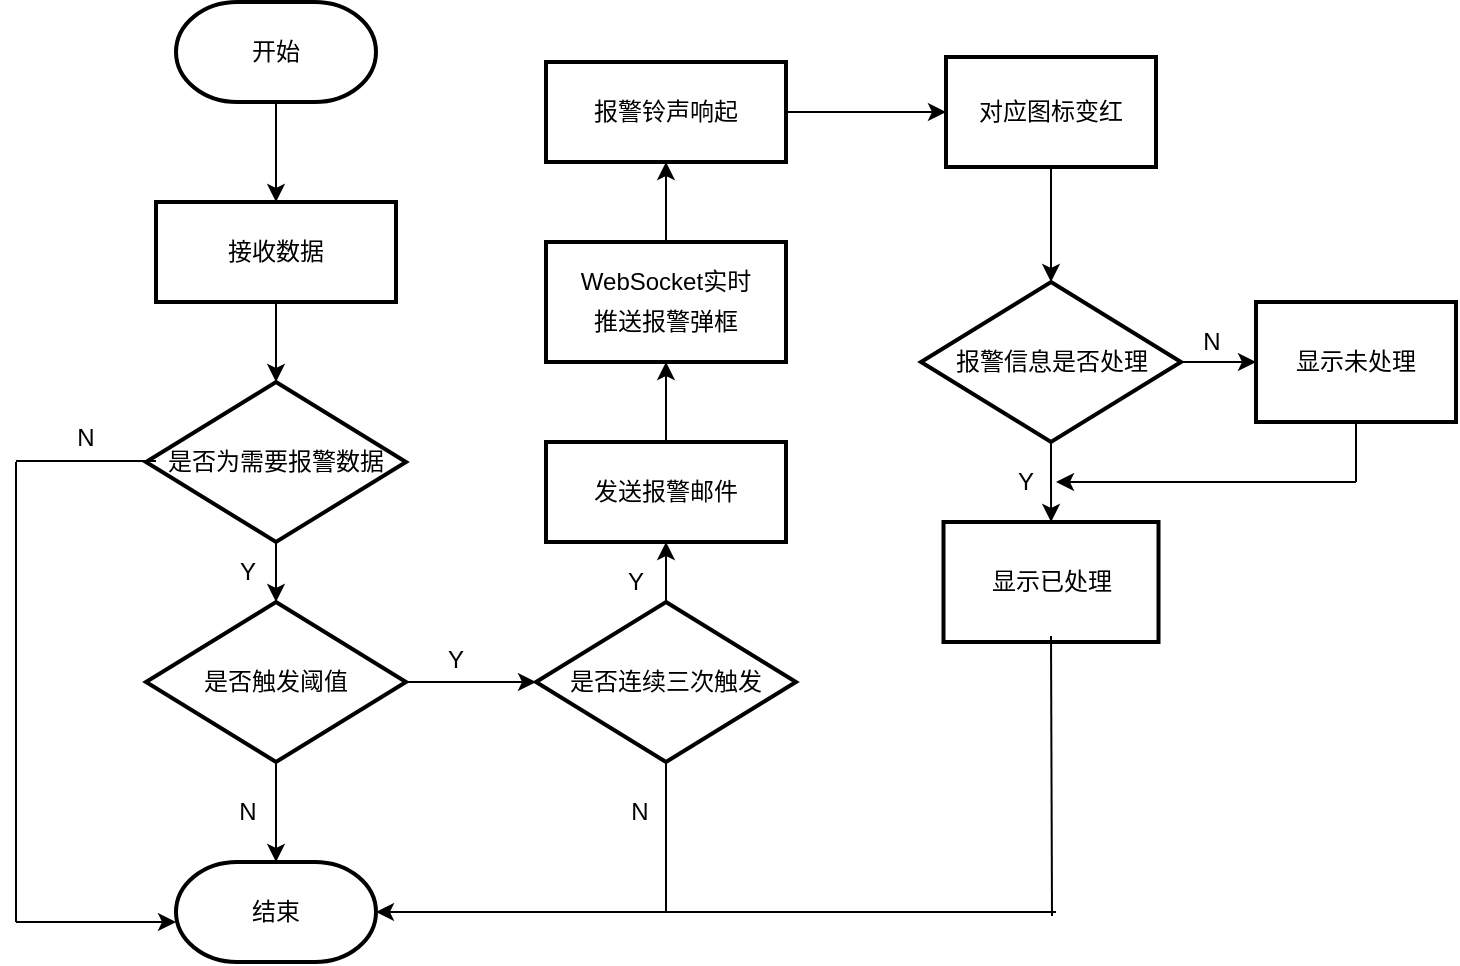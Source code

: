 <mxfile version="26.2.14">
  <diagram name="第 1 页" id="sS53NXLEoRzRVVWsUUTI">
    <mxGraphModel dx="1500" dy="826" grid="1" gridSize="10" guides="1" tooltips="1" connect="1" arrows="1" fold="1" page="1" pageScale="1" pageWidth="827" pageHeight="1169" math="0" shadow="0">
      <root>
        <mxCell id="0" />
        <mxCell id="1" parent="0" />
        <mxCell id="_wLn5ls_Q7rBs55Hm41x-3" value="" style="edgeStyle=orthogonalEdgeStyle;rounded=0;orthogonalLoop=1;jettySize=auto;html=1;" edge="1" parent="1" source="_wLn5ls_Q7rBs55Hm41x-1" target="_wLn5ls_Q7rBs55Hm41x-2">
          <mxGeometry relative="1" as="geometry" />
        </mxCell>
        <mxCell id="_wLn5ls_Q7rBs55Hm41x-1" value="开始" style="strokeWidth=2;html=1;shape=mxgraph.flowchart.terminator;whiteSpace=wrap;" vertex="1" parent="1">
          <mxGeometry x="180" y="230" width="100" height="50" as="geometry" />
        </mxCell>
        <mxCell id="_wLn5ls_Q7rBs55Hm41x-5" value="" style="edgeStyle=orthogonalEdgeStyle;rounded=0;orthogonalLoop=1;jettySize=auto;html=1;" edge="1" parent="1" source="_wLn5ls_Q7rBs55Hm41x-2" target="_wLn5ls_Q7rBs55Hm41x-4">
          <mxGeometry relative="1" as="geometry" />
        </mxCell>
        <mxCell id="_wLn5ls_Q7rBs55Hm41x-2" value="接收数据" style="whiteSpace=wrap;html=1;strokeWidth=2;" vertex="1" parent="1">
          <mxGeometry x="170" y="330" width="120" height="50" as="geometry" />
        </mxCell>
        <mxCell id="_wLn5ls_Q7rBs55Hm41x-7" value="" style="edgeStyle=orthogonalEdgeStyle;rounded=0;orthogonalLoop=1;jettySize=auto;html=1;" edge="1" parent="1" source="_wLn5ls_Q7rBs55Hm41x-4" target="_wLn5ls_Q7rBs55Hm41x-6">
          <mxGeometry relative="1" as="geometry" />
        </mxCell>
        <mxCell id="_wLn5ls_Q7rBs55Hm41x-4" value="&lt;p class=&quot;MsoNormal&quot;&gt;&lt;font style=&quot;&quot;&gt;是否为需要报警数据&lt;/font&gt;&lt;/p&gt;" style="rhombus;whiteSpace=wrap;html=1;strokeWidth=2;" vertex="1" parent="1">
          <mxGeometry x="165" y="420" width="130" height="80" as="geometry" />
        </mxCell>
        <mxCell id="_wLn5ls_Q7rBs55Hm41x-9" value="" style="edgeStyle=orthogonalEdgeStyle;rounded=0;orthogonalLoop=1;jettySize=auto;html=1;" edge="1" parent="1" source="_wLn5ls_Q7rBs55Hm41x-6" target="_wLn5ls_Q7rBs55Hm41x-8">
          <mxGeometry relative="1" as="geometry" />
        </mxCell>
        <mxCell id="_wLn5ls_Q7rBs55Hm41x-13" style="edgeStyle=orthogonalEdgeStyle;rounded=0;orthogonalLoop=1;jettySize=auto;html=1;" edge="1" parent="1" source="_wLn5ls_Q7rBs55Hm41x-6" target="_wLn5ls_Q7rBs55Hm41x-12">
          <mxGeometry relative="1" as="geometry" />
        </mxCell>
        <mxCell id="_wLn5ls_Q7rBs55Hm41x-6" value="&lt;p class=&quot;MsoNormal&quot;&gt;&lt;font face=&quot;Helvetica&quot; style=&quot;&quot;&gt;是否触发阈值&lt;/font&gt;&lt;/p&gt;" style="rhombus;whiteSpace=wrap;html=1;strokeWidth=2;" vertex="1" parent="1">
          <mxGeometry x="165" y="530" width="130" height="80" as="geometry" />
        </mxCell>
        <mxCell id="_wLn5ls_Q7rBs55Hm41x-23" value="" style="edgeStyle=orthogonalEdgeStyle;rounded=0;orthogonalLoop=1;jettySize=auto;html=1;" edge="1" parent="1" source="_wLn5ls_Q7rBs55Hm41x-8" target="_wLn5ls_Q7rBs55Hm41x-22">
          <mxGeometry relative="1" as="geometry" />
        </mxCell>
        <mxCell id="_wLn5ls_Q7rBs55Hm41x-8" value="&lt;p class=&quot;MsoNormal&quot;&gt;&lt;font style=&quot;&quot;&gt;是否连续三次触发&lt;/font&gt;&lt;/p&gt;" style="rhombus;whiteSpace=wrap;html=1;strokeWidth=2;" vertex="1" parent="1">
          <mxGeometry x="360" y="530" width="130" height="80" as="geometry" />
        </mxCell>
        <mxCell id="_wLn5ls_Q7rBs55Hm41x-12" value="结束" style="strokeWidth=2;html=1;shape=mxgraph.flowchart.terminator;whiteSpace=wrap;" vertex="1" parent="1">
          <mxGeometry x="180" y="660" width="100" height="50" as="geometry" />
        </mxCell>
        <mxCell id="_wLn5ls_Q7rBs55Hm41x-14" style="edgeStyle=orthogonalEdgeStyle;rounded=0;orthogonalLoop=1;jettySize=auto;html=1;exitX=0.5;exitY=1;exitDx=0;exitDy=0;entryX=1;entryY=0.5;entryDx=0;entryDy=0;entryPerimeter=0;" edge="1" parent="1" source="_wLn5ls_Q7rBs55Hm41x-8" target="_wLn5ls_Q7rBs55Hm41x-12">
          <mxGeometry relative="1" as="geometry" />
        </mxCell>
        <mxCell id="_wLn5ls_Q7rBs55Hm41x-19" value="" style="endArrow=none;html=1;rounded=0;" edge="1" parent="1">
          <mxGeometry width="50" height="50" relative="1" as="geometry">
            <mxPoint x="100" y="459.5" as="sourcePoint" />
            <mxPoint x="170" y="459.5" as="targetPoint" />
          </mxGeometry>
        </mxCell>
        <mxCell id="_wLn5ls_Q7rBs55Hm41x-20" value="" style="endArrow=none;html=1;rounded=0;" edge="1" parent="1">
          <mxGeometry width="50" height="50" relative="1" as="geometry">
            <mxPoint x="100" y="690" as="sourcePoint" />
            <mxPoint x="100" y="460" as="targetPoint" />
          </mxGeometry>
        </mxCell>
        <mxCell id="_wLn5ls_Q7rBs55Hm41x-21" value="" style="endArrow=classic;html=1;rounded=0;" edge="1" parent="1">
          <mxGeometry width="50" height="50" relative="1" as="geometry">
            <mxPoint x="100" y="690" as="sourcePoint" />
            <mxPoint x="180" y="690" as="targetPoint" />
          </mxGeometry>
        </mxCell>
        <mxCell id="_wLn5ls_Q7rBs55Hm41x-25" value="" style="edgeStyle=orthogonalEdgeStyle;rounded=0;orthogonalLoop=1;jettySize=auto;html=1;" edge="1" parent="1" source="_wLn5ls_Q7rBs55Hm41x-22" target="_wLn5ls_Q7rBs55Hm41x-24">
          <mxGeometry relative="1" as="geometry" />
        </mxCell>
        <mxCell id="_wLn5ls_Q7rBs55Hm41x-22" value="&lt;p class=&quot;MsoNormal&quot;&gt;&lt;font face=&quot;Helvetica&quot; style=&quot;&quot;&gt;发送报警邮件&lt;/font&gt;&lt;span style=&quot;mso-spacerun:&#39;yes&#39;;font-family:宋体;mso-ascii-font-family:Calibri;&lt;br/&gt;mso-hansi-font-family:Calibri;mso-bidi-font-family:&#39;Times New Roman&#39;;font-size:10.5pt;&lt;br/&gt;mso-font-kerning:1.0pt;&quot;&gt;&lt;/span&gt;&lt;/p&gt;" style="whiteSpace=wrap;html=1;strokeWidth=2;" vertex="1" parent="1">
          <mxGeometry x="365" y="450" width="120" height="50" as="geometry" />
        </mxCell>
        <mxCell id="_wLn5ls_Q7rBs55Hm41x-27" value="" style="edgeStyle=orthogonalEdgeStyle;rounded=0;orthogonalLoop=1;jettySize=auto;html=1;" edge="1" parent="1" source="_wLn5ls_Q7rBs55Hm41x-24" target="_wLn5ls_Q7rBs55Hm41x-26">
          <mxGeometry relative="1" as="geometry" />
        </mxCell>
        <mxCell id="_wLn5ls_Q7rBs55Hm41x-24" value="&lt;div style=&quot;line-height: 60%;&quot;&gt;&lt;p class=&quot;MsoNormal&quot;&gt;&lt;font face=&quot;Helvetica&quot;&gt;&lt;font&gt;WebSocket&lt;/font&gt;&lt;font&gt;实时&lt;/font&gt;&lt;/font&gt;&lt;/p&gt;&lt;p class=&quot;MsoNormal&quot;&gt;&lt;font face=&quot;Helvetica&quot;&gt;&lt;font&gt;推送报警弹框&lt;/font&gt;&lt;/font&gt;&lt;/p&gt;&lt;/div&gt;" style="whiteSpace=wrap;html=1;strokeWidth=2;" vertex="1" parent="1">
          <mxGeometry x="365" y="350" width="120" height="60" as="geometry" />
        </mxCell>
        <mxCell id="_wLn5ls_Q7rBs55Hm41x-29" value="" style="edgeStyle=orthogonalEdgeStyle;rounded=0;orthogonalLoop=1;jettySize=auto;html=1;" edge="1" parent="1" source="_wLn5ls_Q7rBs55Hm41x-26" target="_wLn5ls_Q7rBs55Hm41x-28">
          <mxGeometry relative="1" as="geometry" />
        </mxCell>
        <mxCell id="_wLn5ls_Q7rBs55Hm41x-26" value="&lt;p class=&quot;MsoNormal&quot;&gt;&lt;font face=&quot;Helvetica&quot; style=&quot;&quot;&gt;报警铃声响起&lt;/font&gt;&lt;/p&gt;" style="whiteSpace=wrap;html=1;strokeWidth=2;" vertex="1" parent="1">
          <mxGeometry x="365" y="260" width="120" height="50" as="geometry" />
        </mxCell>
        <mxCell id="_wLn5ls_Q7rBs55Hm41x-31" value="" style="edgeStyle=orthogonalEdgeStyle;rounded=0;orthogonalLoop=1;jettySize=auto;html=1;" edge="1" parent="1" source="_wLn5ls_Q7rBs55Hm41x-28" target="_wLn5ls_Q7rBs55Hm41x-30">
          <mxGeometry relative="1" as="geometry" />
        </mxCell>
        <mxCell id="_wLn5ls_Q7rBs55Hm41x-28" value="&lt;p class=&quot;MsoNormal&quot;&gt;&lt;font style=&quot;&quot;&gt;对应图标变红&lt;/font&gt;&lt;/p&gt;" style="whiteSpace=wrap;html=1;strokeWidth=2;" vertex="1" parent="1">
          <mxGeometry x="565" y="257.5" width="105" height="55" as="geometry" />
        </mxCell>
        <mxCell id="_wLn5ls_Q7rBs55Hm41x-33" value="" style="edgeStyle=orthogonalEdgeStyle;rounded=0;orthogonalLoop=1;jettySize=auto;html=1;" edge="1" parent="1" source="_wLn5ls_Q7rBs55Hm41x-30" target="_wLn5ls_Q7rBs55Hm41x-32">
          <mxGeometry relative="1" as="geometry" />
        </mxCell>
        <mxCell id="_wLn5ls_Q7rBs55Hm41x-35" value="" style="edgeStyle=orthogonalEdgeStyle;rounded=0;orthogonalLoop=1;jettySize=auto;html=1;" edge="1" parent="1" source="_wLn5ls_Q7rBs55Hm41x-30" target="_wLn5ls_Q7rBs55Hm41x-34">
          <mxGeometry relative="1" as="geometry" />
        </mxCell>
        <mxCell id="_wLn5ls_Q7rBs55Hm41x-30" value="&lt;p class=&quot;MsoNormal&quot;&gt;&lt;font face=&quot;Helvetica&quot; style=&quot;&quot;&gt;报警信息是否处理&lt;/font&gt;&lt;/p&gt;" style="rhombus;whiteSpace=wrap;html=1;strokeWidth=2;" vertex="1" parent="1">
          <mxGeometry x="552.5" y="370" width="130" height="80" as="geometry" />
        </mxCell>
        <mxCell id="_wLn5ls_Q7rBs55Hm41x-32" value="&lt;p class=&quot;MsoNormal&quot;&gt;&lt;font face=&quot;Helvetica&quot; style=&quot;&quot;&gt;显示已处理&lt;/font&gt;&lt;/p&gt;" style="whiteSpace=wrap;html=1;strokeWidth=2;" vertex="1" parent="1">
          <mxGeometry x="563.75" y="490" width="107.5" height="60" as="geometry" />
        </mxCell>
        <mxCell id="_wLn5ls_Q7rBs55Hm41x-34" value="&lt;p class=&quot;MsoNormal&quot;&gt;&lt;font face=&quot;Helvetica&quot; style=&quot;&quot;&gt;显示未处理&lt;/font&gt;&lt;span style=&quot;mso-spacerun:&#39;yes&#39;;font-family:宋体;mso-ascii-font-family:Calibri;&lt;br/&gt;mso-hansi-font-family:Calibri;mso-bidi-font-family:&#39;Times New Roman&#39;;font-size:10.5pt;&lt;br/&gt;mso-font-kerning:1.0pt;&quot;&gt;&lt;/span&gt;&lt;/p&gt;" style="whiteSpace=wrap;html=1;strokeWidth=2;" vertex="1" parent="1">
          <mxGeometry x="720" y="380" width="100" height="60" as="geometry" />
        </mxCell>
        <mxCell id="_wLn5ls_Q7rBs55Hm41x-36" value="" style="endArrow=none;html=1;rounded=0;entryX=0.5;entryY=1;entryDx=0;entryDy=0;" edge="1" parent="1" target="_wLn5ls_Q7rBs55Hm41x-34">
          <mxGeometry width="50" height="50" relative="1" as="geometry">
            <mxPoint x="770" y="470" as="sourcePoint" />
            <mxPoint x="760" y="480" as="targetPoint" />
          </mxGeometry>
        </mxCell>
        <mxCell id="_wLn5ls_Q7rBs55Hm41x-37" value="" style="endArrow=classic;html=1;rounded=0;" edge="1" parent="1">
          <mxGeometry width="50" height="50" relative="1" as="geometry">
            <mxPoint x="770" y="470" as="sourcePoint" />
            <mxPoint x="620" y="470" as="targetPoint" />
          </mxGeometry>
        </mxCell>
        <mxCell id="_wLn5ls_Q7rBs55Hm41x-39" value="" style="endArrow=none;html=1;rounded=0;entryX=0.5;entryY=1;entryDx=0;entryDy=0;" edge="1" parent="1">
          <mxGeometry width="50" height="50" relative="1" as="geometry">
            <mxPoint x="618" y="687" as="sourcePoint" />
            <mxPoint x="617.5" y="547" as="targetPoint" />
          </mxGeometry>
        </mxCell>
        <mxCell id="_wLn5ls_Q7rBs55Hm41x-41" value="" style="endArrow=none;html=1;rounded=0;" edge="1" parent="1">
          <mxGeometry width="50" height="50" relative="1" as="geometry">
            <mxPoint x="420" y="685" as="sourcePoint" />
            <mxPoint x="620" y="685" as="targetPoint" />
          </mxGeometry>
        </mxCell>
        <mxCell id="_wLn5ls_Q7rBs55Hm41x-42" value="Y" style="text;html=1;align=center;verticalAlign=middle;whiteSpace=wrap;rounded=0;" vertex="1" parent="1">
          <mxGeometry x="186" y="500" width="60" height="30" as="geometry" />
        </mxCell>
        <mxCell id="_wLn5ls_Q7rBs55Hm41x-43" value="N" style="text;html=1;align=center;verticalAlign=middle;whiteSpace=wrap;rounded=0;" vertex="1" parent="1">
          <mxGeometry x="105" y="433" width="60" height="30" as="geometry" />
        </mxCell>
        <mxCell id="_wLn5ls_Q7rBs55Hm41x-44" value="N" style="text;html=1;align=center;verticalAlign=middle;whiteSpace=wrap;rounded=0;" vertex="1" parent="1">
          <mxGeometry x="186" y="620" width="60" height="30" as="geometry" />
        </mxCell>
        <mxCell id="_wLn5ls_Q7rBs55Hm41x-45" value="Y" style="text;html=1;align=center;verticalAlign=middle;whiteSpace=wrap;rounded=0;" vertex="1" parent="1">
          <mxGeometry x="290" y="544" width="60" height="30" as="geometry" />
        </mxCell>
        <mxCell id="_wLn5ls_Q7rBs55Hm41x-46" value="N" style="text;html=1;align=center;verticalAlign=middle;whiteSpace=wrap;rounded=0;" vertex="1" parent="1">
          <mxGeometry x="668" y="385" width="60" height="30" as="geometry" />
        </mxCell>
        <mxCell id="_wLn5ls_Q7rBs55Hm41x-47" value="Y" style="text;html=1;align=center;verticalAlign=middle;whiteSpace=wrap;rounded=0;" vertex="1" parent="1">
          <mxGeometry x="380" y="505" width="60" height="30" as="geometry" />
        </mxCell>
        <mxCell id="_wLn5ls_Q7rBs55Hm41x-48" value="N" style="text;html=1;align=center;verticalAlign=middle;whiteSpace=wrap;rounded=0;" vertex="1" parent="1">
          <mxGeometry x="382" y="620" width="60" height="30" as="geometry" />
        </mxCell>
        <mxCell id="_wLn5ls_Q7rBs55Hm41x-49" value="Y" style="text;html=1;align=center;verticalAlign=middle;whiteSpace=wrap;rounded=0;" vertex="1" parent="1">
          <mxGeometry x="575" y="455" width="60" height="30" as="geometry" />
        </mxCell>
      </root>
    </mxGraphModel>
  </diagram>
</mxfile>
